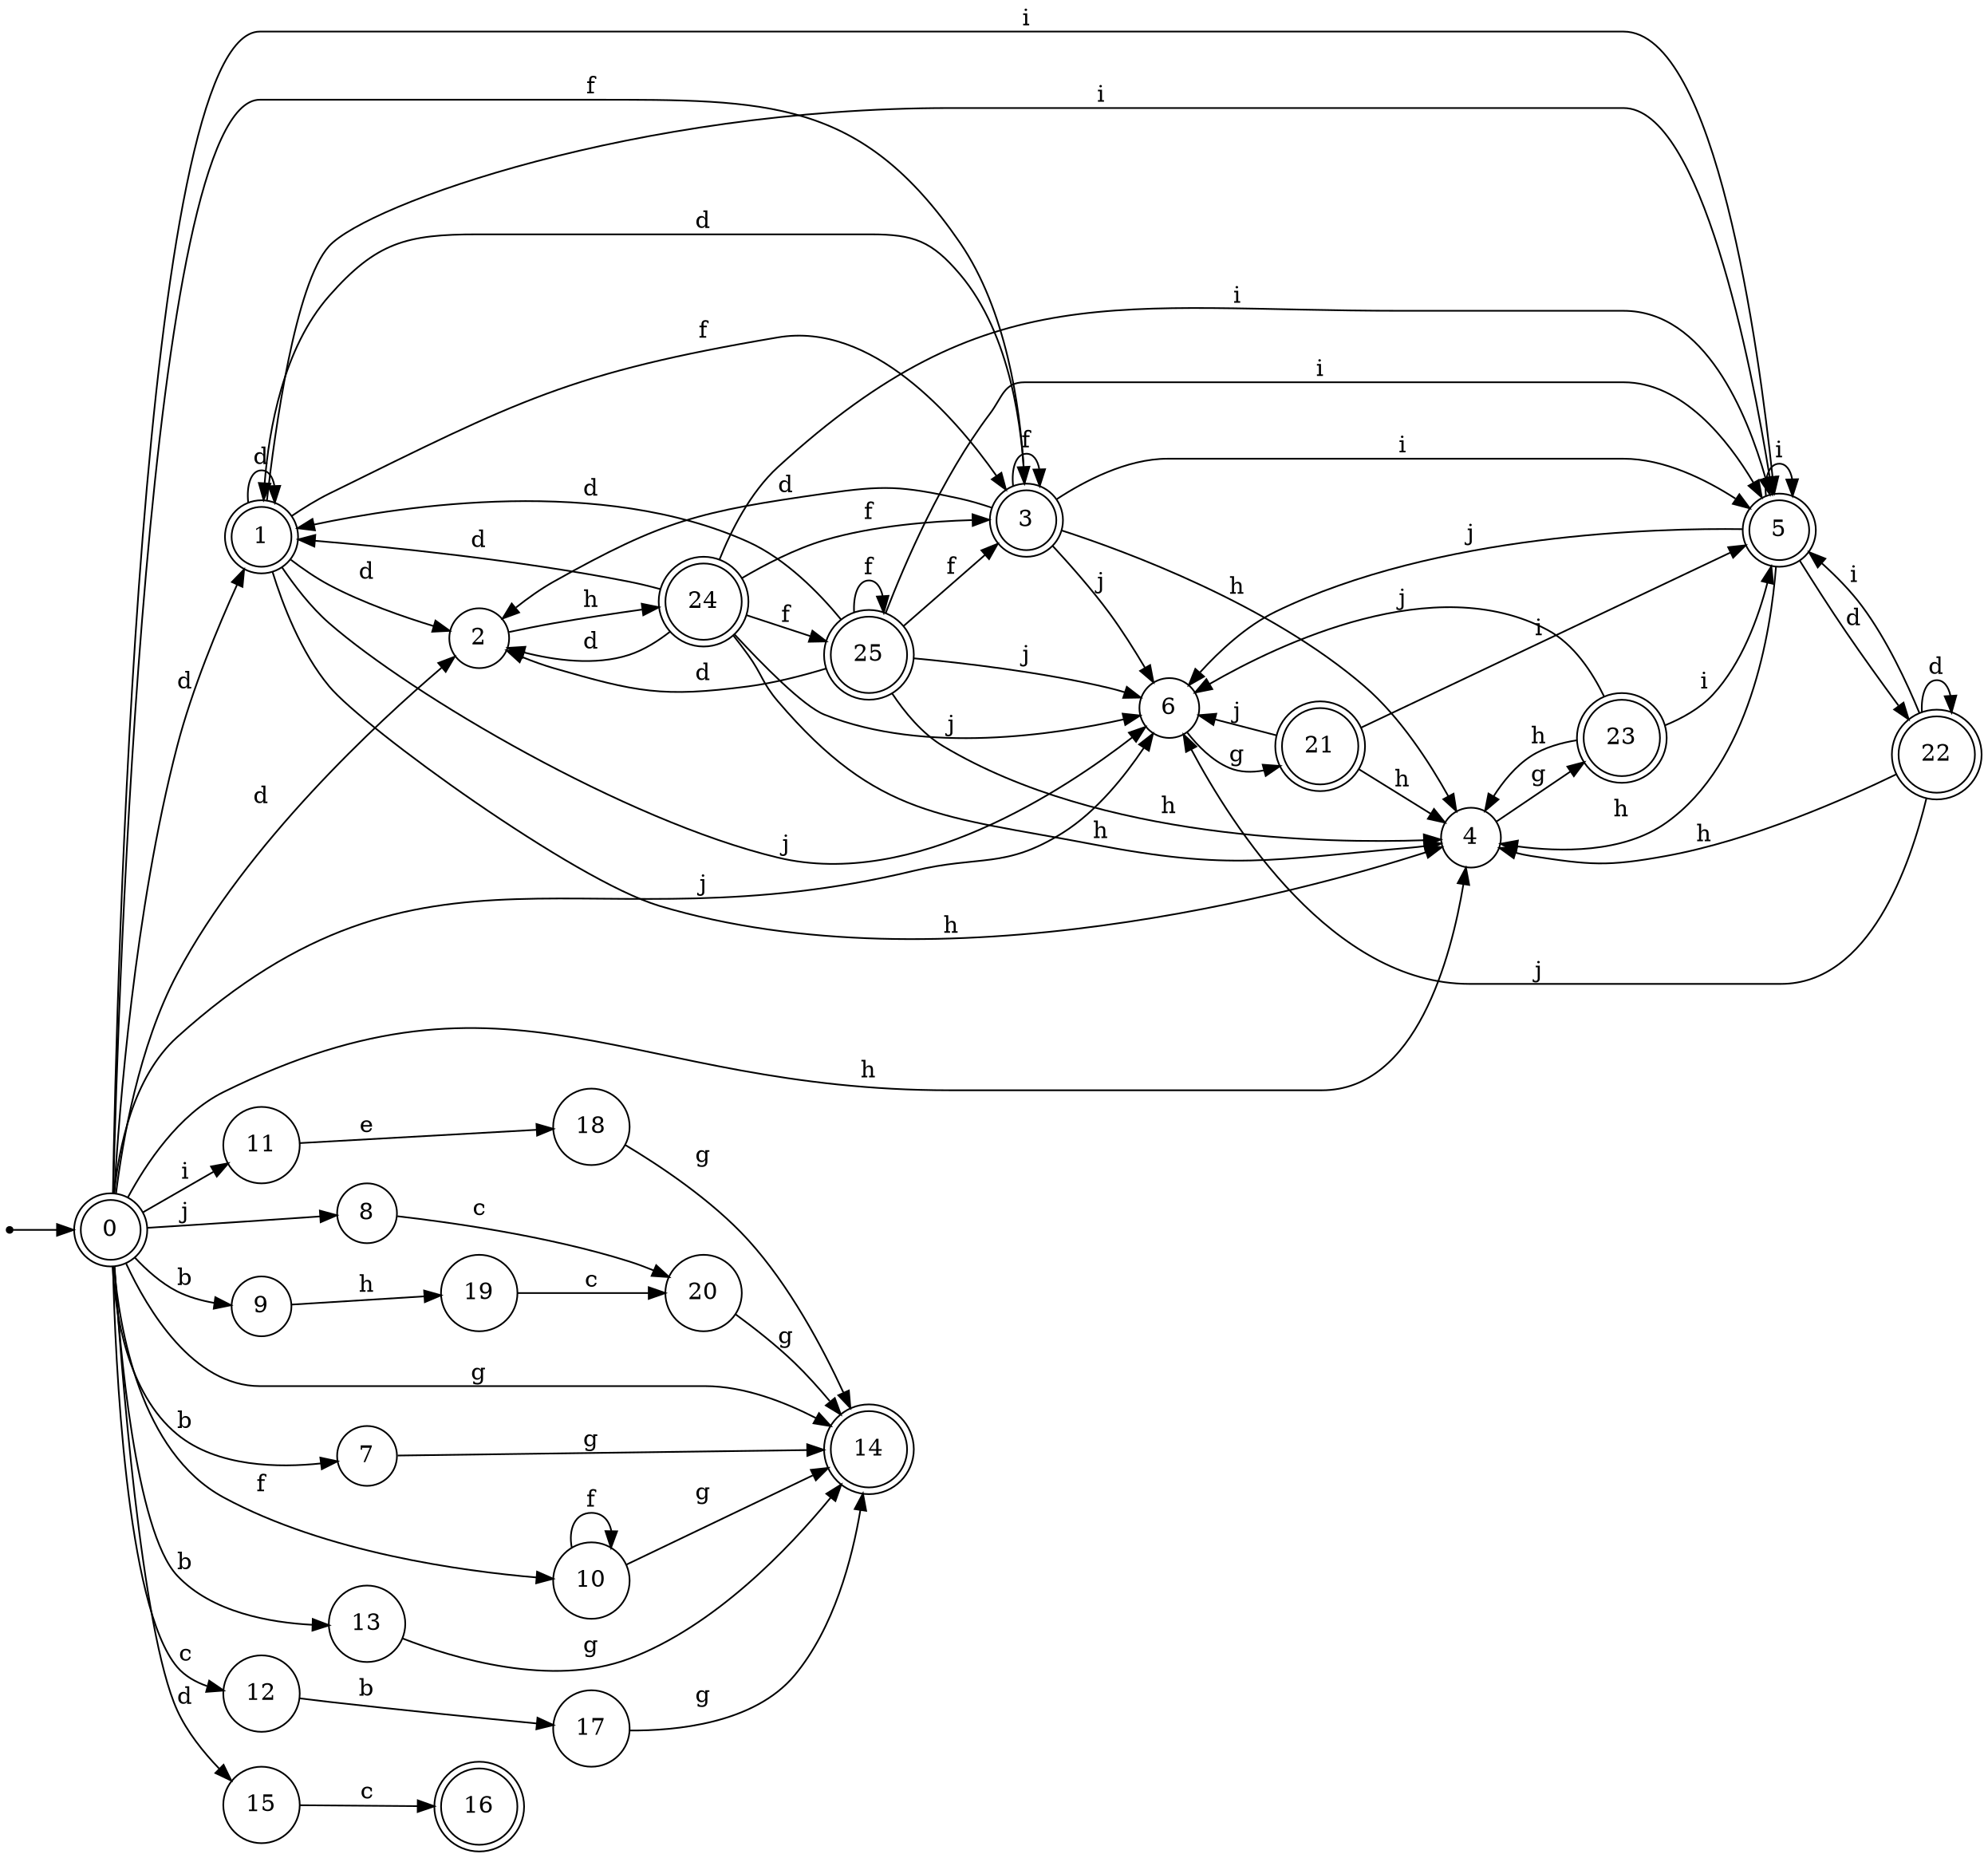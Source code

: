 digraph finite_state_machine {
rankdir=LR;
size="20,20";
node [shape = point]; "dummy0"
node [shape = doublecircle]; "0";"dummy0" -> "0";
node [shape = doublecircle]; "1";node [shape = circle]; "2";
node [shape = doublecircle]; "3";node [shape = circle]; "4";
node [shape = doublecircle]; "5";node [shape = circle]; "6";
node [shape = circle]; "7";
node [shape = circle]; "8";
node [shape = circle]; "9";
node [shape = circle]; "10";
node [shape = circle]; "11";
node [shape = circle]; "12";
node [shape = circle]; "13";
node [shape = doublecircle]; "14";node [shape = circle]; "15";
node [shape = doublecircle]; "16";node [shape = circle]; "17";
node [shape = circle]; "18";
node [shape = circle]; "19";
node [shape = circle]; "20";
node [shape = doublecircle]; "21";node [shape = doublecircle]; "22";node [shape = doublecircle]; "23";node [shape = doublecircle]; "24";node [shape = doublecircle]; "25";"0" -> "1" [label = "d"];
 "0" -> "2" [label = "d"];
 "0" -> "15" [label = "d"];
 "0" -> "10" [label = "f"];
 "0" -> "3" [label = "f"];
 "0" -> "4" [label = "h"];
 "0" -> "11" [label = "i"];
 "0" -> "5" [label = "i"];
 "0" -> "8" [label = "j"];
 "0" -> "6" [label = "j"];
 "0" -> "9" [label = "b"];
 "0" -> "13" [label = "b"];
 "0" -> "7" [label = "b"];
 "0" -> "12" [label = "c"];
 "0" -> "14" [label = "g"];
 "15" -> "16" [label = "c"];
 "13" -> "14" [label = "g"];
 "12" -> "17" [label = "b"];
 "17" -> "14" [label = "g"];
 "11" -> "18" [label = "e"];
 "18" -> "14" [label = "g"];
 "10" -> "10" [label = "f"];
 "10" -> "14" [label = "g"];
 "9" -> "19" [label = "h"];
 "19" -> "20" [label = "c"];
 "20" -> "14" [label = "g"];
 "8" -> "20" [label = "c"];
 "7" -> "14" [label = "g"];
 "6" -> "21" [label = "g"];
 "21" -> "6" [label = "j"];
 "21" -> "4" [label = "h"];
 "21" -> "5" [label = "i"];
 "5" -> "5" [label = "i"];
 "5" -> "22" [label = "d"];
 "5" -> "4" [label = "h"];
 "5" -> "6" [label = "j"];
 "22" -> "22" [label = "d"];
 "22" -> "5" [label = "i"];
 "22" -> "4" [label = "h"];
 "22" -> "6" [label = "j"];
 "4" -> "23" [label = "g"];
 "23" -> "4" [label = "h"];
 "23" -> "5" [label = "i"];
 "23" -> "6" [label = "j"];
 "3" -> "3" [label = "f"];
 "3" -> "1" [label = "d"];
 "3" -> "2" [label = "d"];
 "3" -> "4" [label = "h"];
 "3" -> "5" [label = "i"];
 "3" -> "6" [label = "j"];
 "2" -> "24" [label = "h"];
 "24" -> "1" [label = "d"];
 "24" -> "2" [label = "d"];
 "24" -> "25" [label = "f"];
 "24" -> "3" [label = "f"];
 "24" -> "4" [label = "h"];
 "24" -> "5" [label = "i"];
 "24" -> "6" [label = "j"];
 "25" -> "25" [label = "f"];
 "25" -> "3" [label = "f"];
 "25" -> "1" [label = "d"];
 "25" -> "2" [label = "d"];
 "25" -> "4" [label = "h"];
 "25" -> "5" [label = "i"];
 "25" -> "6" [label = "j"];
 "1" -> "1" [label = "d"];
 "1" -> "2" [label = "d"];
 "1" -> "3" [label = "f"];
 "1" -> "4" [label = "h"];
 "1" -> "5" [label = "i"];
 "1" -> "6" [label = "j"];
 }
